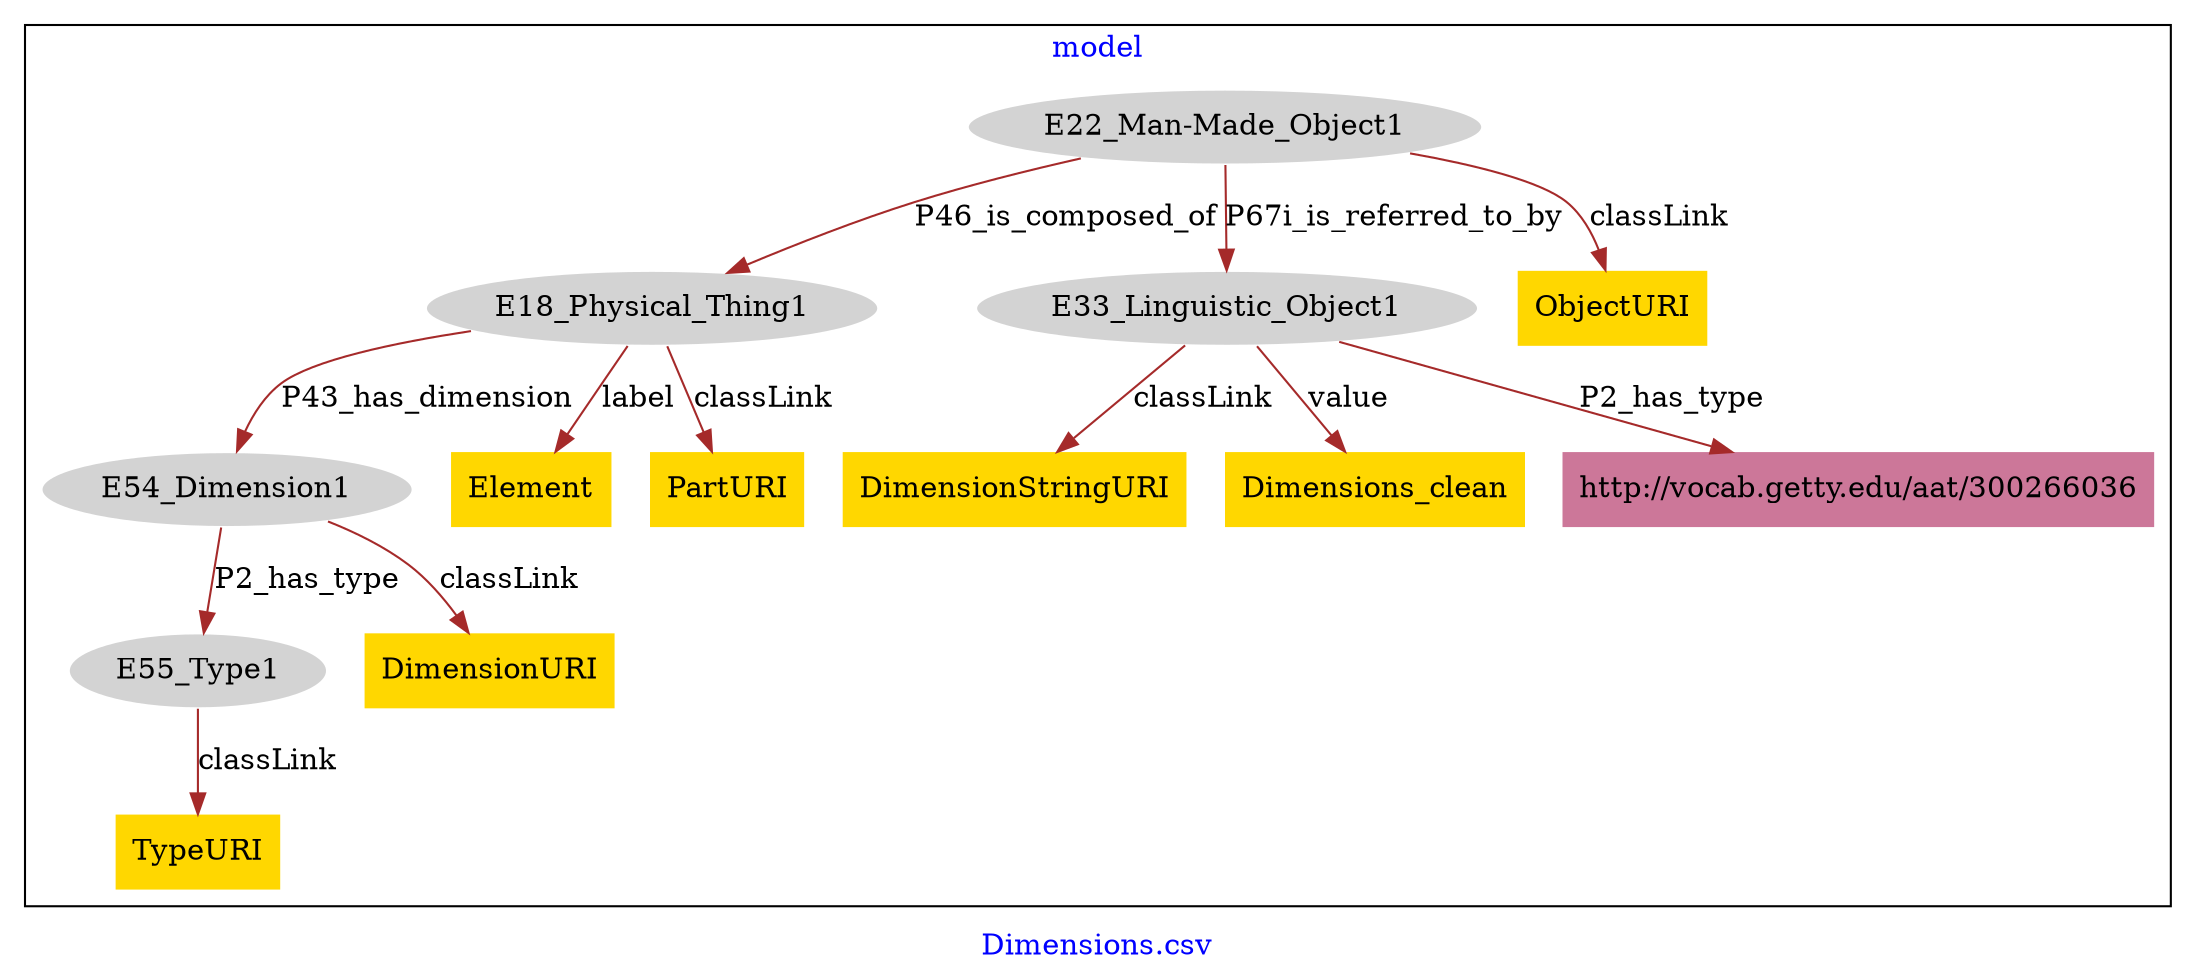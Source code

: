 digraph n0 {
fontcolor="blue"
remincross="true"
label="Dimensions.csv"
subgraph cluster {
label="model"
n2[style="filled",color="white",fillcolor="lightgray",label="E18_Physical_Thing1"];
n3[style="filled",color="white",fillcolor="lightgray",label="E54_Dimension1"];
n4[style="filled",color="white",fillcolor="lightgray",label="E22_Man-Made_Object1"];
n5[style="filled",color="white",fillcolor="lightgray",label="E33_Linguistic_Object1"];
n6[style="filled",color="white",fillcolor="lightgray",label="E55_Type1"];
n7[shape="plaintext",style="filled",fillcolor="gold",label="ObjectURI"];
n8[shape="plaintext",style="filled",fillcolor="gold",label="DimensionURI"];
n9[shape="plaintext",style="filled",fillcolor="gold",label="DimensionStringURI"];
n10[shape="plaintext",style="filled",fillcolor="gold",label="TypeURI"];
n11[shape="plaintext",style="filled",fillcolor="gold",label="Element"];
n12[shape="plaintext",style="filled",fillcolor="gold",label="Dimensions_clean"];
n13[shape="plaintext",style="filled",fillcolor="gold",label="PartURI"];
n14[shape="plaintext",style="filled",fillcolor="#CC7799",label="http://vocab.getty.edu/aat/300266036"];
}
n2 -> n3[color="brown",fontcolor="black",label="P43_has_dimension"]
n4 -> n2[color="brown",fontcolor="black",label="P46_is_composed_of"]
n4 -> n5[color="brown",fontcolor="black",label="P67i_is_referred_to_by"]
n3 -> n6[color="brown",fontcolor="black",label="P2_has_type"]
n4 -> n7[color="brown",fontcolor="black",label="classLink"]
n3 -> n8[color="brown",fontcolor="black",label="classLink"]
n5 -> n9[color="brown",fontcolor="black",label="classLink"]
n6 -> n10[color="brown",fontcolor="black",label="classLink"]
n2 -> n11[color="brown",fontcolor="black",label="label"]
n5 -> n12[color="brown",fontcolor="black",label="value"]
n2 -> n13[color="brown",fontcolor="black",label="classLink"]
n5 -> n14[color="brown",fontcolor="black",label="P2_has_type"]
}
